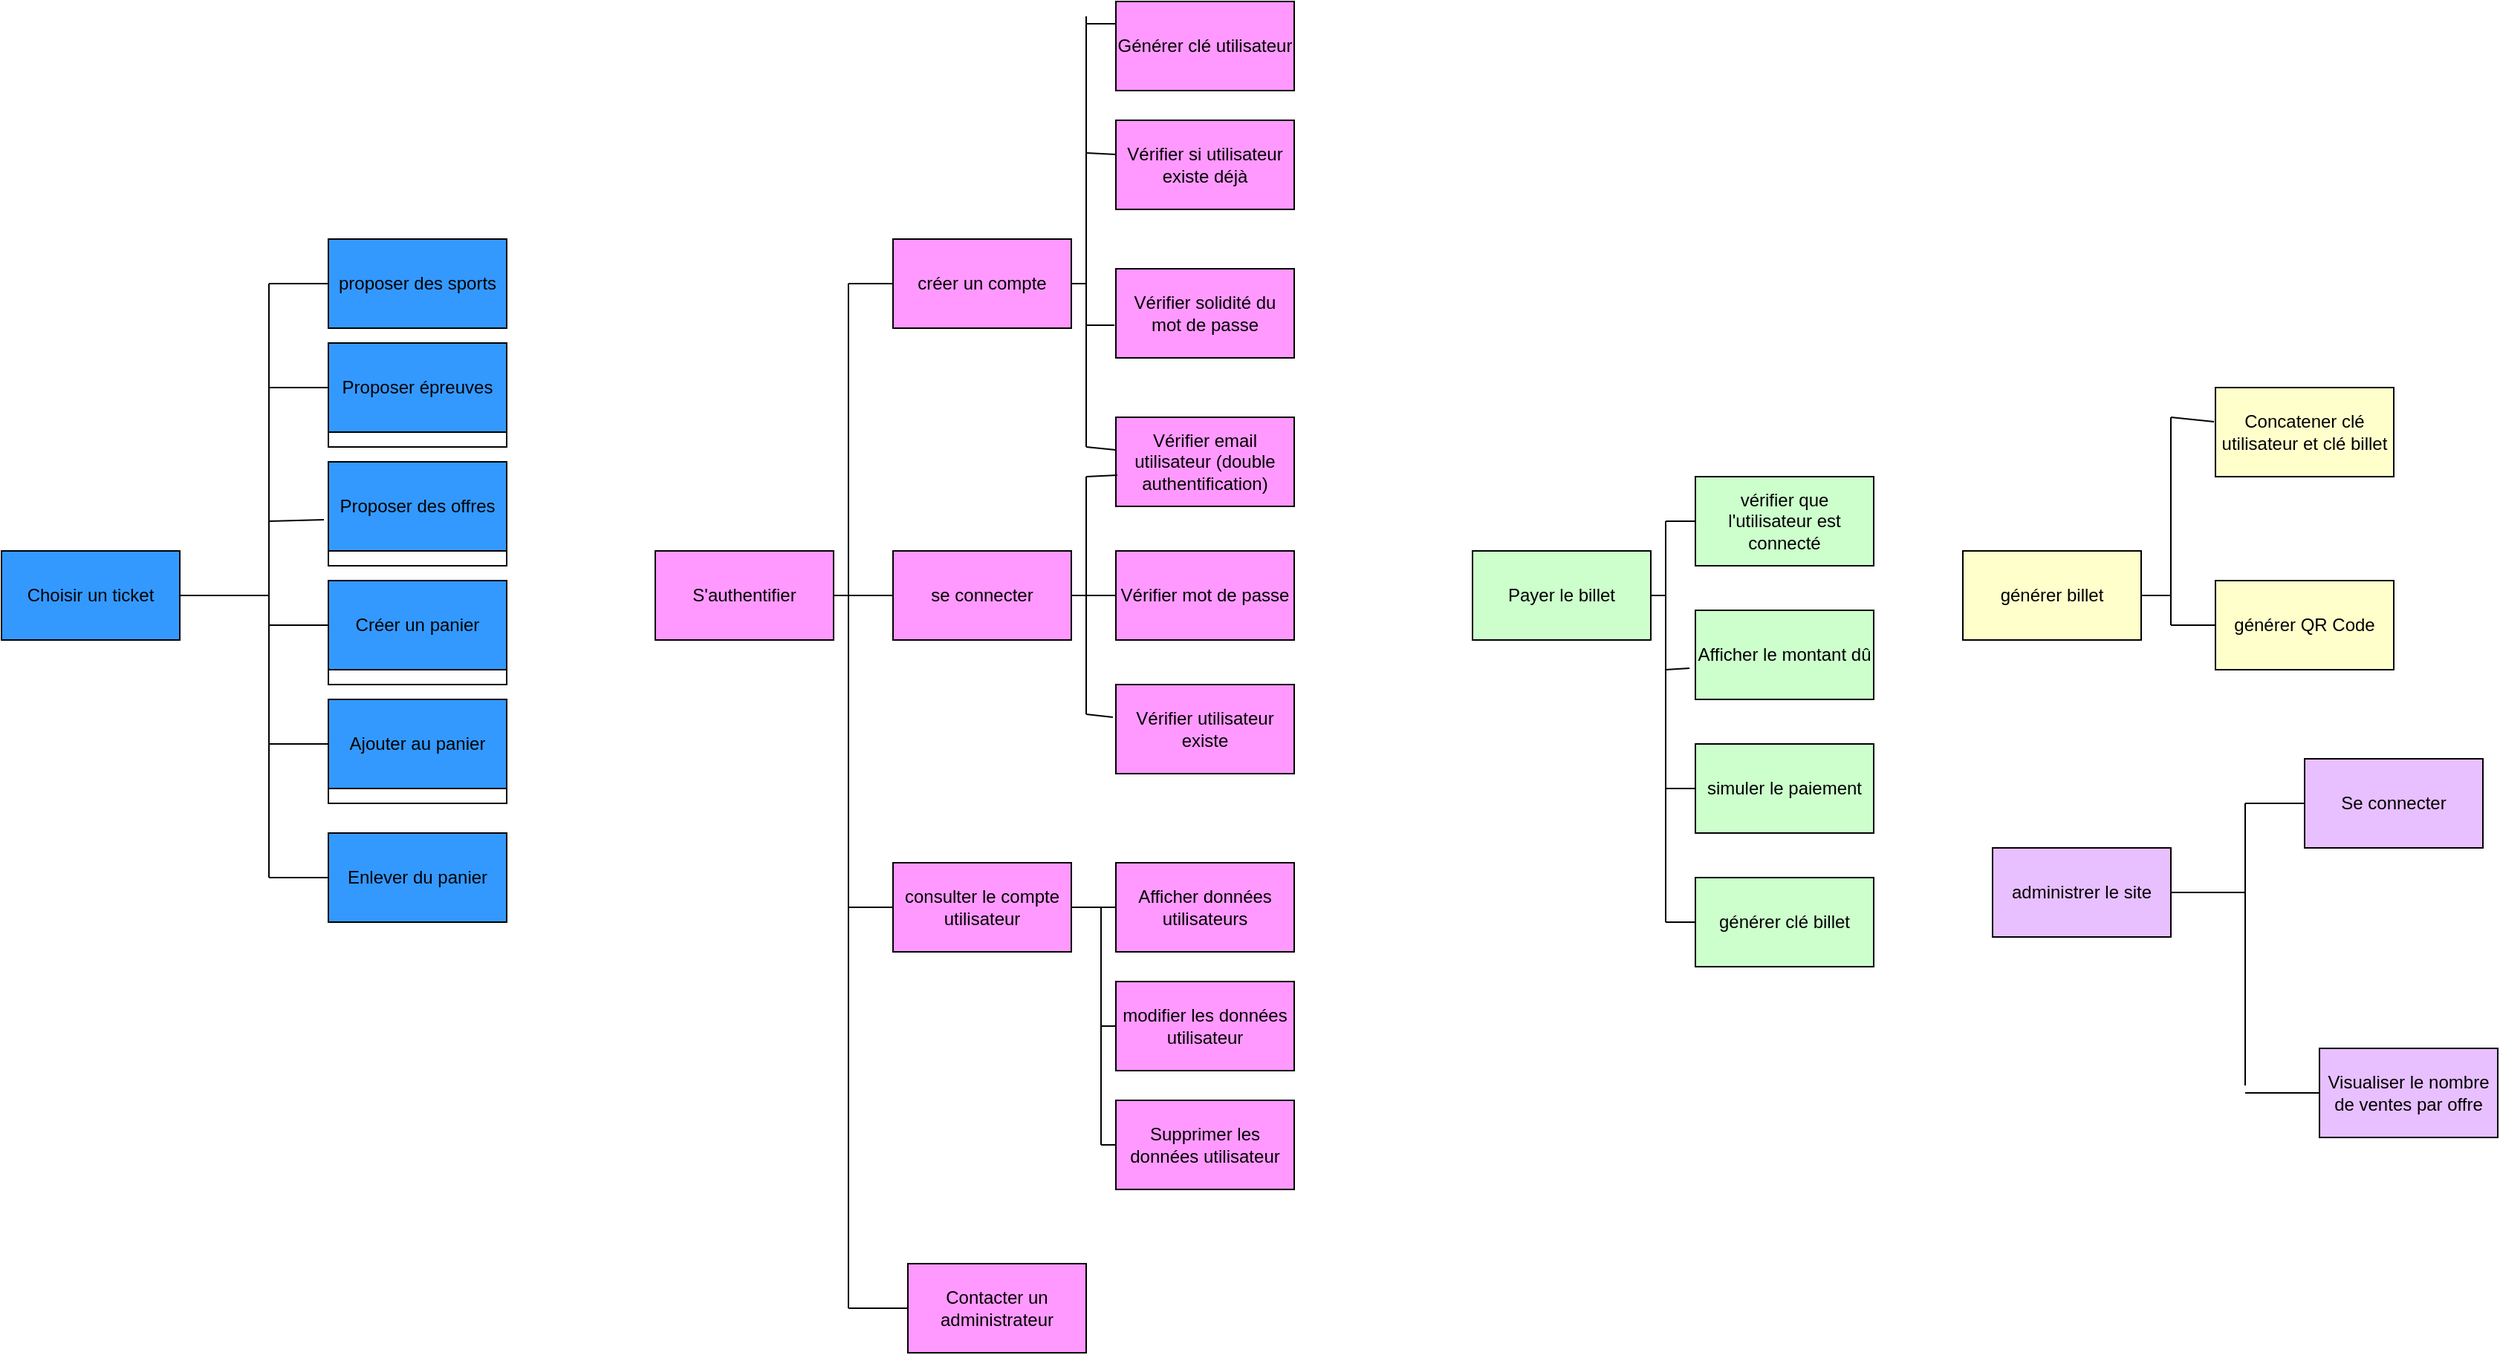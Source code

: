 <mxfile version="24.2.1" type="github">
  <diagram name="Page-1" id="ORcW78pB8pA4RtSE9EpY">
    <mxGraphModel dx="1434" dy="1915" grid="1" gridSize="10" guides="1" tooltips="1" connect="1" arrows="1" fold="1" page="1" pageScale="1" pageWidth="827" pageHeight="1169" math="0" shadow="0">
      <root>
        <mxCell id="0" />
        <mxCell id="1" parent="0" />
        <mxCell id="TDH0PIO0VaUoWsepzdBz-14" value="Choisir un ticket " style="rounded=0;whiteSpace=wrap;html=1;fillColor=#3399FF;" vertex="1" parent="1">
          <mxGeometry x="10" y="250" width="120" height="60" as="geometry" />
        </mxCell>
        <mxCell id="TDH0PIO0VaUoWsepzdBz-15" value="proposer des sports " style="rounded=0;whiteSpace=wrap;html=1;fillColor=#3399FF;" vertex="1" parent="1">
          <mxGeometry x="230" y="40" width="120" height="60" as="geometry" />
        </mxCell>
        <mxCell id="TDH0PIO0VaUoWsepzdBz-16" value="Proposer épreuves " style="rounded=0;whiteSpace=wrap;html=1;" vertex="1" parent="1">
          <mxGeometry x="230" y="120" width="120" height="60" as="geometry" />
        </mxCell>
        <mxCell id="TDH0PIO0VaUoWsepzdBz-17" value="Proposer des offres " style="rounded=0;whiteSpace=wrap;html=1;" vertex="1" parent="1">
          <mxGeometry x="230" y="200" width="120" height="60" as="geometry" />
        </mxCell>
        <mxCell id="TDH0PIO0VaUoWsepzdBz-18" value="Ajouter au panier " style="rounded=0;whiteSpace=wrap;html=1;" vertex="1" parent="1">
          <mxGeometry x="230" y="360" width="120" height="60" as="geometry" />
        </mxCell>
        <mxCell id="TDH0PIO0VaUoWsepzdBz-19" value="Enlever du panier " style="rounded=0;whiteSpace=wrap;html=1;fillColor=#3399FF;" vertex="1" parent="1">
          <mxGeometry x="230" y="440" width="120" height="60" as="geometry" />
        </mxCell>
        <mxCell id="TDH0PIO0VaUoWsepzdBz-20" value="Créer un panier " style="rounded=0;whiteSpace=wrap;html=1;" vertex="1" parent="1">
          <mxGeometry x="230" y="280" width="120" height="60" as="geometry" />
        </mxCell>
        <mxCell id="TDH0PIO0VaUoWsepzdBz-21" value="S&#39;authentifier " style="rounded=0;whiteSpace=wrap;html=1;fillColor=#FF99FF;" vertex="1" parent="1">
          <mxGeometry x="450" y="250" width="120" height="60" as="geometry" />
        </mxCell>
        <mxCell id="TDH0PIO0VaUoWsepzdBz-22" value="créer un compte " style="rounded=0;whiteSpace=wrap;html=1;fillColor=#FF99FF;" vertex="1" parent="1">
          <mxGeometry x="610" y="40" width="120" height="60" as="geometry" />
        </mxCell>
        <mxCell id="TDH0PIO0VaUoWsepzdBz-23" value="Vérifier si utilisateur existe déjà " style="rounded=0;whiteSpace=wrap;html=1;fillColor=#FF99FF;" vertex="1" parent="1">
          <mxGeometry x="760" y="-40" width="120" height="60" as="geometry" />
        </mxCell>
        <mxCell id="TDH0PIO0VaUoWsepzdBz-24" value="Vérifier solidité du mot de passe " style="rounded=0;whiteSpace=wrap;html=1;fillColor=#FF99FF;" vertex="1" parent="1">
          <mxGeometry x="760" y="60" width="120" height="60" as="geometry" />
        </mxCell>
        <mxCell id="TDH0PIO0VaUoWsepzdBz-25" value="Vérifier email utilisateur (double authentification)" style="rounded=0;whiteSpace=wrap;html=1;fillColor=#FF99FF;" vertex="1" parent="1">
          <mxGeometry x="760" y="160" width="120" height="60" as="geometry" />
        </mxCell>
        <mxCell id="TDH0PIO0VaUoWsepzdBz-26" value="se connecter " style="rounded=0;whiteSpace=wrap;html=1;fillColor=#FF99FF;" vertex="1" parent="1">
          <mxGeometry x="610" y="250" width="120" height="60" as="geometry" />
        </mxCell>
        <mxCell id="TDH0PIO0VaUoWsepzdBz-27" value="Vérifier utilisateur existe " style="rounded=0;whiteSpace=wrap;html=1;fillColor=#FF99FF;" vertex="1" parent="1">
          <mxGeometry x="760" y="340" width="120" height="60" as="geometry" />
        </mxCell>
        <mxCell id="TDH0PIO0VaUoWsepzdBz-28" value="Vérifier mot de passe " style="rounded=0;whiteSpace=wrap;html=1;fillColor=#FF99FF;" vertex="1" parent="1">
          <mxGeometry x="760" y="250" width="120" height="60" as="geometry" />
        </mxCell>
        <mxCell id="TDH0PIO0VaUoWsepzdBz-30" value="consulter le compte utilisateur " style="rounded=0;whiteSpace=wrap;html=1;fillColor=#FF99FF;" vertex="1" parent="1">
          <mxGeometry x="610" y="460" width="120" height="60" as="geometry" />
        </mxCell>
        <mxCell id="TDH0PIO0VaUoWsepzdBz-31" value="Afficher données utilisateurs " style="rounded=0;whiteSpace=wrap;html=1;fillColor=#FF99FF;" vertex="1" parent="1">
          <mxGeometry x="760" y="460" width="120" height="60" as="geometry" />
        </mxCell>
        <mxCell id="TDH0PIO0VaUoWsepzdBz-32" value="Générer clé utilisateur " style="rounded=0;whiteSpace=wrap;html=1;fillColor=#FF99FF;" vertex="1" parent="1">
          <mxGeometry x="760" y="-120" width="120" height="60" as="geometry" />
        </mxCell>
        <mxCell id="TDH0PIO0VaUoWsepzdBz-33" value="modifier les données utilisateur" style="rounded=0;whiteSpace=wrap;html=1;fillColor=#FF99FF;" vertex="1" parent="1">
          <mxGeometry x="760" y="540" width="120" height="60" as="geometry" />
        </mxCell>
        <mxCell id="TDH0PIO0VaUoWsepzdBz-34" value="Supprimer les données utilisateur" style="rounded=0;whiteSpace=wrap;html=1;fillColor=#FF99FF;" vertex="1" parent="1">
          <mxGeometry x="760" y="620" width="120" height="60" as="geometry" />
        </mxCell>
        <mxCell id="TDH0PIO0VaUoWsepzdBz-35" value="Contacter un administrateur " style="rounded=0;whiteSpace=wrap;html=1;fillColor=#FF99FF;" vertex="1" parent="1">
          <mxGeometry x="620" y="730" width="120" height="60" as="geometry" />
        </mxCell>
        <mxCell id="TDH0PIO0VaUoWsepzdBz-36" value="Proposer épreuves " style="rounded=0;whiteSpace=wrap;html=1;fillColor=#3399FF;" vertex="1" parent="1">
          <mxGeometry x="230" y="110" width="120" height="60" as="geometry" />
        </mxCell>
        <mxCell id="TDH0PIO0VaUoWsepzdBz-37" value="Proposer des offres " style="rounded=0;whiteSpace=wrap;html=1;fillColor=#3399FF;" vertex="1" parent="1">
          <mxGeometry x="230" y="190" width="120" height="60" as="geometry" />
        </mxCell>
        <mxCell id="TDH0PIO0VaUoWsepzdBz-38" value="Créer un panier " style="rounded=0;whiteSpace=wrap;html=1;fillColor=#3399FF;" vertex="1" parent="1">
          <mxGeometry x="230" y="270" width="120" height="60" as="geometry" />
        </mxCell>
        <mxCell id="TDH0PIO0VaUoWsepzdBz-39" value="Ajouter au panier " style="rounded=0;whiteSpace=wrap;html=1;fillColor=#3399FF;" vertex="1" parent="1">
          <mxGeometry x="230" y="350" width="120" height="60" as="geometry" />
        </mxCell>
        <mxCell id="TDH0PIO0VaUoWsepzdBz-42" value="" style="endArrow=none;html=1;rounded=0;exitX=1;exitY=0.5;exitDx=0;exitDy=0;" edge="1" parent="1" source="TDH0PIO0VaUoWsepzdBz-14">
          <mxGeometry width="50" height="50" relative="1" as="geometry">
            <mxPoint x="390" y="240" as="sourcePoint" />
            <mxPoint x="190" y="280" as="targetPoint" />
          </mxGeometry>
        </mxCell>
        <mxCell id="TDH0PIO0VaUoWsepzdBz-43" value="" style="endArrow=none;html=1;rounded=0;" edge="1" parent="1">
          <mxGeometry width="50" height="50" relative="1" as="geometry">
            <mxPoint x="190" y="470" as="sourcePoint" />
            <mxPoint x="190" y="70" as="targetPoint" />
          </mxGeometry>
        </mxCell>
        <mxCell id="TDH0PIO0VaUoWsepzdBz-44" value="" style="endArrow=none;html=1;rounded=0;entryX=0;entryY=0.5;entryDx=0;entryDy=0;" edge="1" parent="1" target="TDH0PIO0VaUoWsepzdBz-15">
          <mxGeometry width="50" height="50" relative="1" as="geometry">
            <mxPoint x="190" y="70" as="sourcePoint" />
            <mxPoint x="440" y="190" as="targetPoint" />
          </mxGeometry>
        </mxCell>
        <mxCell id="TDH0PIO0VaUoWsepzdBz-45" value="" style="endArrow=none;html=1;rounded=0;entryX=0;entryY=0.5;entryDx=0;entryDy=0;" edge="1" parent="1" target="TDH0PIO0VaUoWsepzdBz-19">
          <mxGeometry width="50" height="50" relative="1" as="geometry">
            <mxPoint x="190" y="470" as="sourcePoint" />
            <mxPoint x="440" y="190" as="targetPoint" />
          </mxGeometry>
        </mxCell>
        <mxCell id="TDH0PIO0VaUoWsepzdBz-46" value="" style="endArrow=none;html=1;rounded=0;entryX=0;entryY=0.5;entryDx=0;entryDy=0;" edge="1" parent="1" target="TDH0PIO0VaUoWsepzdBz-39">
          <mxGeometry width="50" height="50" relative="1" as="geometry">
            <mxPoint x="190" y="380" as="sourcePoint" />
            <mxPoint x="440" y="190" as="targetPoint" />
          </mxGeometry>
        </mxCell>
        <mxCell id="TDH0PIO0VaUoWsepzdBz-47" value="" style="endArrow=none;html=1;rounded=0;entryX=0;entryY=0.5;entryDx=0;entryDy=0;" edge="1" parent="1" target="TDH0PIO0VaUoWsepzdBz-38">
          <mxGeometry width="50" height="50" relative="1" as="geometry">
            <mxPoint x="190" y="300" as="sourcePoint" />
            <mxPoint x="440" y="190" as="targetPoint" />
          </mxGeometry>
        </mxCell>
        <mxCell id="TDH0PIO0VaUoWsepzdBz-48" value="" style="endArrow=none;html=1;rounded=0;entryX=-0.025;entryY=0.65;entryDx=0;entryDy=0;entryPerimeter=0;" edge="1" parent="1" target="TDH0PIO0VaUoWsepzdBz-37">
          <mxGeometry width="50" height="50" relative="1" as="geometry">
            <mxPoint x="190" y="230" as="sourcePoint" />
            <mxPoint x="440" y="190" as="targetPoint" />
          </mxGeometry>
        </mxCell>
        <mxCell id="TDH0PIO0VaUoWsepzdBz-49" value="" style="endArrow=none;html=1;rounded=0;exitX=0;exitY=0.5;exitDx=0;exitDy=0;" edge="1" parent="1" source="TDH0PIO0VaUoWsepzdBz-36">
          <mxGeometry width="50" height="50" relative="1" as="geometry">
            <mxPoint x="390" y="240" as="sourcePoint" />
            <mxPoint x="190" y="140" as="targetPoint" />
          </mxGeometry>
        </mxCell>
        <mxCell id="TDH0PIO0VaUoWsepzdBz-50" value="" style="endArrow=none;html=1;rounded=0;" edge="1" parent="1">
          <mxGeometry width="50" height="50" relative="1" as="geometry">
            <mxPoint x="580" y="70" as="sourcePoint" />
            <mxPoint x="580" y="760" as="targetPoint" />
          </mxGeometry>
        </mxCell>
        <mxCell id="TDH0PIO0VaUoWsepzdBz-51" value="" style="endArrow=none;html=1;rounded=0;exitX=1;exitY=0.5;exitDx=0;exitDy=0;entryX=0;entryY=0.5;entryDx=0;entryDy=0;" edge="1" parent="1" source="TDH0PIO0VaUoWsepzdBz-21" target="TDH0PIO0VaUoWsepzdBz-26">
          <mxGeometry width="50" height="50" relative="1" as="geometry">
            <mxPoint x="860" y="480" as="sourcePoint" />
            <mxPoint x="580" y="280" as="targetPoint" />
          </mxGeometry>
        </mxCell>
        <mxCell id="TDH0PIO0VaUoWsepzdBz-52" value="" style="endArrow=none;html=1;rounded=0;entryX=0;entryY=0.5;entryDx=0;entryDy=0;" edge="1" parent="1" target="TDH0PIO0VaUoWsepzdBz-30">
          <mxGeometry width="50" height="50" relative="1" as="geometry">
            <mxPoint x="580" y="490" as="sourcePoint" />
            <mxPoint x="910" y="430" as="targetPoint" />
          </mxGeometry>
        </mxCell>
        <mxCell id="TDH0PIO0VaUoWsepzdBz-53" value="" style="endArrow=none;html=1;rounded=0;entryX=0;entryY=0.5;entryDx=0;entryDy=0;" edge="1" parent="1" target="TDH0PIO0VaUoWsepzdBz-35">
          <mxGeometry width="50" height="50" relative="1" as="geometry">
            <mxPoint x="580" y="760" as="sourcePoint" />
            <mxPoint x="910" y="430" as="targetPoint" />
          </mxGeometry>
        </mxCell>
        <mxCell id="TDH0PIO0VaUoWsepzdBz-54" value="" style="endArrow=none;html=1;rounded=0;entryX=0;entryY=0.5;entryDx=0;entryDy=0;" edge="1" parent="1" target="TDH0PIO0VaUoWsepzdBz-22">
          <mxGeometry width="50" height="50" relative="1" as="geometry">
            <mxPoint x="580" y="70" as="sourcePoint" />
            <mxPoint x="910" y="190" as="targetPoint" />
          </mxGeometry>
        </mxCell>
        <mxCell id="TDH0PIO0VaUoWsepzdBz-55" value="" style="endArrow=none;html=1;rounded=0;" edge="1" parent="1">
          <mxGeometry width="50" height="50" relative="1" as="geometry">
            <mxPoint x="740" y="180" as="sourcePoint" />
            <mxPoint x="740" y="-110" as="targetPoint" />
          </mxGeometry>
        </mxCell>
        <mxCell id="TDH0PIO0VaUoWsepzdBz-56" value="" style="endArrow=none;html=1;rounded=0;" edge="1" parent="1">
          <mxGeometry width="50" height="50" relative="1" as="geometry">
            <mxPoint x="740" y="180" as="sourcePoint" />
            <mxPoint x="760" y="182" as="targetPoint" />
          </mxGeometry>
        </mxCell>
        <mxCell id="TDH0PIO0VaUoWsepzdBz-57" value="" style="endArrow=none;html=1;rounded=0;exitX=1;exitY=0.5;exitDx=0;exitDy=0;" edge="1" parent="1" source="TDH0PIO0VaUoWsepzdBz-22">
          <mxGeometry width="50" height="50" relative="1" as="geometry">
            <mxPoint x="860" y="240" as="sourcePoint" />
            <mxPoint x="740" y="70" as="targetPoint" />
          </mxGeometry>
        </mxCell>
        <mxCell id="TDH0PIO0VaUoWsepzdBz-58" value="" style="endArrow=none;html=1;rounded=0;entryX=0;entryY=0.25;entryDx=0;entryDy=0;" edge="1" parent="1" target="TDH0PIO0VaUoWsepzdBz-32">
          <mxGeometry width="50" height="50" relative="1" as="geometry">
            <mxPoint x="740" y="-105" as="sourcePoint" />
            <mxPoint x="910" y="190" as="targetPoint" />
          </mxGeometry>
        </mxCell>
        <mxCell id="TDH0PIO0VaUoWsepzdBz-59" value="" style="endArrow=none;html=1;rounded=0;entryX=0;entryY=0.383;entryDx=0;entryDy=0;entryPerimeter=0;" edge="1" parent="1" target="TDH0PIO0VaUoWsepzdBz-23">
          <mxGeometry width="50" height="50" relative="1" as="geometry">
            <mxPoint x="740" y="-18" as="sourcePoint" />
            <mxPoint x="760" y="-20" as="targetPoint" />
          </mxGeometry>
        </mxCell>
        <mxCell id="TDH0PIO0VaUoWsepzdBz-60" value="" style="endArrow=none;html=1;rounded=0;entryX=-0.008;entryY=0.633;entryDx=0;entryDy=0;entryPerimeter=0;" edge="1" parent="1" target="TDH0PIO0VaUoWsepzdBz-24">
          <mxGeometry width="50" height="50" relative="1" as="geometry">
            <mxPoint x="740" y="98" as="sourcePoint" />
            <mxPoint x="910" y="190" as="targetPoint" />
          </mxGeometry>
        </mxCell>
        <mxCell id="TDH0PIO0VaUoWsepzdBz-62" value="" style="endArrow=none;html=1;rounded=0;" edge="1" parent="1">
          <mxGeometry width="50" height="50" relative="1" as="geometry">
            <mxPoint x="740" y="200" as="sourcePoint" />
            <mxPoint x="740" y="360" as="targetPoint" />
          </mxGeometry>
        </mxCell>
        <mxCell id="TDH0PIO0VaUoWsepzdBz-63" value="" style="endArrow=none;html=1;rounded=0;entryX=0.008;entryY=0.65;entryDx=0;entryDy=0;entryPerimeter=0;" edge="1" parent="1" target="TDH0PIO0VaUoWsepzdBz-25">
          <mxGeometry width="50" height="50" relative="1" as="geometry">
            <mxPoint x="740" y="200" as="sourcePoint" />
            <mxPoint x="910" y="190" as="targetPoint" />
          </mxGeometry>
        </mxCell>
        <mxCell id="TDH0PIO0VaUoWsepzdBz-64" value="" style="endArrow=none;html=1;rounded=0;exitX=1;exitY=0.5;exitDx=0;exitDy=0;entryX=0;entryY=0.5;entryDx=0;entryDy=0;" edge="1" parent="1" source="TDH0PIO0VaUoWsepzdBz-26" target="TDH0PIO0VaUoWsepzdBz-28">
          <mxGeometry width="50" height="50" relative="1" as="geometry">
            <mxPoint x="860" y="240" as="sourcePoint" />
            <mxPoint x="910" y="190" as="targetPoint" />
          </mxGeometry>
        </mxCell>
        <mxCell id="TDH0PIO0VaUoWsepzdBz-65" value="" style="endArrow=none;html=1;rounded=0;exitX=1;exitY=0.5;exitDx=0;exitDy=0;entryX=0;entryY=0.5;entryDx=0;entryDy=0;" edge="1" parent="1" source="TDH0PIO0VaUoWsepzdBz-30" target="TDH0PIO0VaUoWsepzdBz-31">
          <mxGeometry width="50" height="50" relative="1" as="geometry">
            <mxPoint x="860" y="540" as="sourcePoint" />
            <mxPoint x="910" y="490" as="targetPoint" />
          </mxGeometry>
        </mxCell>
        <mxCell id="TDH0PIO0VaUoWsepzdBz-67" value="" style="endArrow=none;html=1;rounded=0;entryX=-0.017;entryY=0.367;entryDx=0;entryDy=0;entryPerimeter=0;" edge="1" parent="1" target="TDH0PIO0VaUoWsepzdBz-27">
          <mxGeometry width="50" height="50" relative="1" as="geometry">
            <mxPoint x="740" y="360" as="sourcePoint" />
            <mxPoint x="910" y="490" as="targetPoint" />
          </mxGeometry>
        </mxCell>
        <mxCell id="TDH0PIO0VaUoWsepzdBz-68" value="" style="endArrow=none;html=1;rounded=0;" edge="1" parent="1">
          <mxGeometry width="50" height="50" relative="1" as="geometry">
            <mxPoint x="750" y="490" as="sourcePoint" />
            <mxPoint x="750" y="650" as="targetPoint" />
          </mxGeometry>
        </mxCell>
        <mxCell id="TDH0PIO0VaUoWsepzdBz-69" value="" style="endArrow=none;html=1;rounded=0;entryX=0;entryY=0.5;entryDx=0;entryDy=0;" edge="1" parent="1" target="TDH0PIO0VaUoWsepzdBz-33">
          <mxGeometry width="50" height="50" relative="1" as="geometry">
            <mxPoint x="750" y="570" as="sourcePoint" />
            <mxPoint x="910" y="490" as="targetPoint" />
          </mxGeometry>
        </mxCell>
        <mxCell id="TDH0PIO0VaUoWsepzdBz-70" value="" style="endArrow=none;html=1;rounded=0;entryX=0;entryY=0.5;entryDx=0;entryDy=0;" edge="1" parent="1" target="TDH0PIO0VaUoWsepzdBz-34">
          <mxGeometry width="50" height="50" relative="1" as="geometry">
            <mxPoint x="750" y="650" as="sourcePoint" />
            <mxPoint x="910" y="490" as="targetPoint" />
          </mxGeometry>
        </mxCell>
        <mxCell id="TDH0PIO0VaUoWsepzdBz-71" value="Payer le billet " style="rounded=0;whiteSpace=wrap;html=1;fillColor=#CCFFCC;" vertex="1" parent="1">
          <mxGeometry x="1000" y="250" width="120" height="60" as="geometry" />
        </mxCell>
        <mxCell id="TDH0PIO0VaUoWsepzdBz-72" value="vérifier que l&#39;utilisateur est connecté " style="rounded=0;whiteSpace=wrap;html=1;fillColor=#CCFFCC;" vertex="1" parent="1">
          <mxGeometry x="1150" y="200" width="120" height="60" as="geometry" />
        </mxCell>
        <mxCell id="TDH0PIO0VaUoWsepzdBz-73" value="générer clé billet" style="rounded=0;whiteSpace=wrap;html=1;fillColor=#CCFFCC;" vertex="1" parent="1">
          <mxGeometry x="1150" y="470" width="120" height="60" as="geometry" />
        </mxCell>
        <mxCell id="TDH0PIO0VaUoWsepzdBz-74" value="" style="endArrow=none;html=1;rounded=0;" edge="1" parent="1">
          <mxGeometry width="50" height="50" relative="1" as="geometry">
            <mxPoint x="1130" y="500" as="sourcePoint" />
            <mxPoint x="1130" y="230" as="targetPoint" />
          </mxGeometry>
        </mxCell>
        <mxCell id="TDH0PIO0VaUoWsepzdBz-75" value="" style="endArrow=none;html=1;rounded=0;entryX=0;entryY=0.5;entryDx=0;entryDy=0;" edge="1" parent="1" target="TDH0PIO0VaUoWsepzdBz-72">
          <mxGeometry width="50" height="50" relative="1" as="geometry">
            <mxPoint x="1130" y="230" as="sourcePoint" />
            <mxPoint x="1180" y="100" as="targetPoint" />
          </mxGeometry>
        </mxCell>
        <mxCell id="TDH0PIO0VaUoWsepzdBz-76" value="" style="endArrow=none;html=1;rounded=0;entryX=0;entryY=0.5;entryDx=0;entryDy=0;" edge="1" parent="1" target="TDH0PIO0VaUoWsepzdBz-73">
          <mxGeometry width="50" height="50" relative="1" as="geometry">
            <mxPoint x="1130" y="500" as="sourcePoint" />
            <mxPoint x="1180" y="100" as="targetPoint" />
          </mxGeometry>
        </mxCell>
        <mxCell id="TDH0PIO0VaUoWsepzdBz-77" value="" style="endArrow=none;html=1;rounded=0;exitX=1;exitY=0.5;exitDx=0;exitDy=0;" edge="1" parent="1" source="TDH0PIO0VaUoWsepzdBz-71">
          <mxGeometry width="50" height="50" relative="1" as="geometry">
            <mxPoint x="1130" y="150" as="sourcePoint" />
            <mxPoint x="1130" y="280" as="targetPoint" />
          </mxGeometry>
        </mxCell>
        <mxCell id="TDH0PIO0VaUoWsepzdBz-78" value="générer billet " style="rounded=0;whiteSpace=wrap;html=1;fillColor=#FFFFCC;" vertex="1" parent="1">
          <mxGeometry x="1330" y="250" width="120" height="60" as="geometry" />
        </mxCell>
        <mxCell id="TDH0PIO0VaUoWsepzdBz-79" value="administrer le site " style="rounded=0;whiteSpace=wrap;html=1;fillColor=#E8BFFF;" vertex="1" parent="1">
          <mxGeometry x="1350" y="450" width="120" height="60" as="geometry" />
        </mxCell>
        <mxCell id="TDH0PIO0VaUoWsepzdBz-82" value="" style="endArrow=none;html=1;rounded=0;" edge="1" parent="1">
          <mxGeometry width="50" height="50" relative="1" as="geometry">
            <mxPoint x="1520" y="610" as="sourcePoint" />
            <mxPoint x="1520" y="420" as="targetPoint" />
          </mxGeometry>
        </mxCell>
        <mxCell id="TDH0PIO0VaUoWsepzdBz-83" value="" style="endArrow=none;html=1;rounded=0;entryX=0;entryY=0.5;entryDx=0;entryDy=0;" edge="1" parent="1">
          <mxGeometry width="50" height="50" relative="1" as="geometry">
            <mxPoint x="1520" y="420" as="sourcePoint" />
            <mxPoint x="1560" y="420" as="targetPoint" />
          </mxGeometry>
        </mxCell>
        <mxCell id="TDH0PIO0VaUoWsepzdBz-84" value="" style="endArrow=none;html=1;rounded=0;entryX=0;entryY=0.5;entryDx=0;entryDy=0;" edge="1" parent="1" target="TDH0PIO0VaUoWsepzdBz-81">
          <mxGeometry width="50" height="50" relative="1" as="geometry">
            <mxPoint x="1520" y="615" as="sourcePoint" />
            <mxPoint x="1660" y="280" as="targetPoint" />
          </mxGeometry>
        </mxCell>
        <mxCell id="TDH0PIO0VaUoWsepzdBz-85" value="" style="endArrow=none;html=1;rounded=0;exitX=1;exitY=0.5;exitDx=0;exitDy=0;" edge="1" parent="1" source="TDH0PIO0VaUoWsepzdBz-79">
          <mxGeometry width="50" height="50" relative="1" as="geometry">
            <mxPoint x="1610" y="330" as="sourcePoint" />
            <mxPoint x="1520" y="480" as="targetPoint" />
          </mxGeometry>
        </mxCell>
        <mxCell id="TDH0PIO0VaUoWsepzdBz-81" value="Visualiser le nombre de ventes par offre " style="rounded=0;whiteSpace=wrap;html=1;fillColor=#E8BFFF;" vertex="1" parent="1">
          <mxGeometry x="1570" y="585" width="120" height="60" as="geometry" />
        </mxCell>
        <mxCell id="TDH0PIO0VaUoWsepzdBz-86" value="Concatener clé utilisateur et clé billet " style="rounded=0;whiteSpace=wrap;html=1;fillColor=#FFFFCC;" vertex="1" parent="1">
          <mxGeometry x="1500" y="140" width="120" height="60" as="geometry" />
        </mxCell>
        <mxCell id="TDH0PIO0VaUoWsepzdBz-87" value="générer QR Code " style="rounded=0;whiteSpace=wrap;html=1;fillColor=#FFFFCC;" vertex="1" parent="1">
          <mxGeometry x="1500" y="270" width="120" height="60" as="geometry" />
        </mxCell>
        <mxCell id="TDH0PIO0VaUoWsepzdBz-88" value="" style="endArrow=none;html=1;rounded=0;exitX=1;exitY=0.5;exitDx=0;exitDy=0;" edge="1" parent="1" source="TDH0PIO0VaUoWsepzdBz-78">
          <mxGeometry width="50" height="50" relative="1" as="geometry">
            <mxPoint x="1500" y="320" as="sourcePoint" />
            <mxPoint x="1470" y="280" as="targetPoint" />
          </mxGeometry>
        </mxCell>
        <mxCell id="TDH0PIO0VaUoWsepzdBz-89" value="" style="endArrow=none;html=1;rounded=0;" edge="1" parent="1">
          <mxGeometry width="50" height="50" relative="1" as="geometry">
            <mxPoint x="1470" y="300" as="sourcePoint" />
            <mxPoint x="1470" y="160" as="targetPoint" />
          </mxGeometry>
        </mxCell>
        <mxCell id="TDH0PIO0VaUoWsepzdBz-90" value="" style="endArrow=none;html=1;rounded=0;entryX=-0.008;entryY=0.383;entryDx=0;entryDy=0;entryPerimeter=0;" edge="1" parent="1" target="TDH0PIO0VaUoWsepzdBz-86">
          <mxGeometry width="50" height="50" relative="1" as="geometry">
            <mxPoint x="1470" y="160" as="sourcePoint" />
            <mxPoint x="1550" y="270" as="targetPoint" />
          </mxGeometry>
        </mxCell>
        <mxCell id="TDH0PIO0VaUoWsepzdBz-91" value="" style="endArrow=none;html=1;rounded=0;entryX=0;entryY=0.5;entryDx=0;entryDy=0;" edge="1" parent="1" target="TDH0PIO0VaUoWsepzdBz-87">
          <mxGeometry width="50" height="50" relative="1" as="geometry">
            <mxPoint x="1470" y="300" as="sourcePoint" />
            <mxPoint x="1550" y="270" as="targetPoint" />
          </mxGeometry>
        </mxCell>
        <mxCell id="TDH0PIO0VaUoWsepzdBz-92" value="Se connecter " style="rounded=0;whiteSpace=wrap;html=1;fillColor=#E8BFFF;" vertex="1" parent="1">
          <mxGeometry x="1560" y="390" width="120" height="60" as="geometry" />
        </mxCell>
        <mxCell id="TDH0PIO0VaUoWsepzdBz-94" value="Afficher le montant dû " style="rounded=0;whiteSpace=wrap;html=1;fillColor=#CCFFCC;" vertex="1" parent="1">
          <mxGeometry x="1150" y="290" width="120" height="60" as="geometry" />
        </mxCell>
        <mxCell id="TDH0PIO0VaUoWsepzdBz-95" value="simuler le paiement " style="rounded=0;whiteSpace=wrap;html=1;fillColor=#CCFFCC;" vertex="1" parent="1">
          <mxGeometry x="1150" y="380" width="120" height="60" as="geometry" />
        </mxCell>
        <mxCell id="TDH0PIO0VaUoWsepzdBz-96" value="" style="endArrow=none;html=1;rounded=0;entryX=-0.033;entryY=0.65;entryDx=0;entryDy=0;entryPerimeter=0;" edge="1" parent="1" target="TDH0PIO0VaUoWsepzdBz-94">
          <mxGeometry width="50" height="50" relative="1" as="geometry">
            <mxPoint x="1130" y="330" as="sourcePoint" />
            <mxPoint x="1010" y="210" as="targetPoint" />
          </mxGeometry>
        </mxCell>
        <mxCell id="TDH0PIO0VaUoWsepzdBz-97" value="" style="endArrow=none;html=1;rounded=0;entryX=0;entryY=0.5;entryDx=0;entryDy=0;" edge="1" parent="1" target="TDH0PIO0VaUoWsepzdBz-95">
          <mxGeometry width="50" height="50" relative="1" as="geometry">
            <mxPoint x="1130" y="410" as="sourcePoint" />
            <mxPoint x="1010" y="210" as="targetPoint" />
          </mxGeometry>
        </mxCell>
      </root>
    </mxGraphModel>
  </diagram>
</mxfile>
